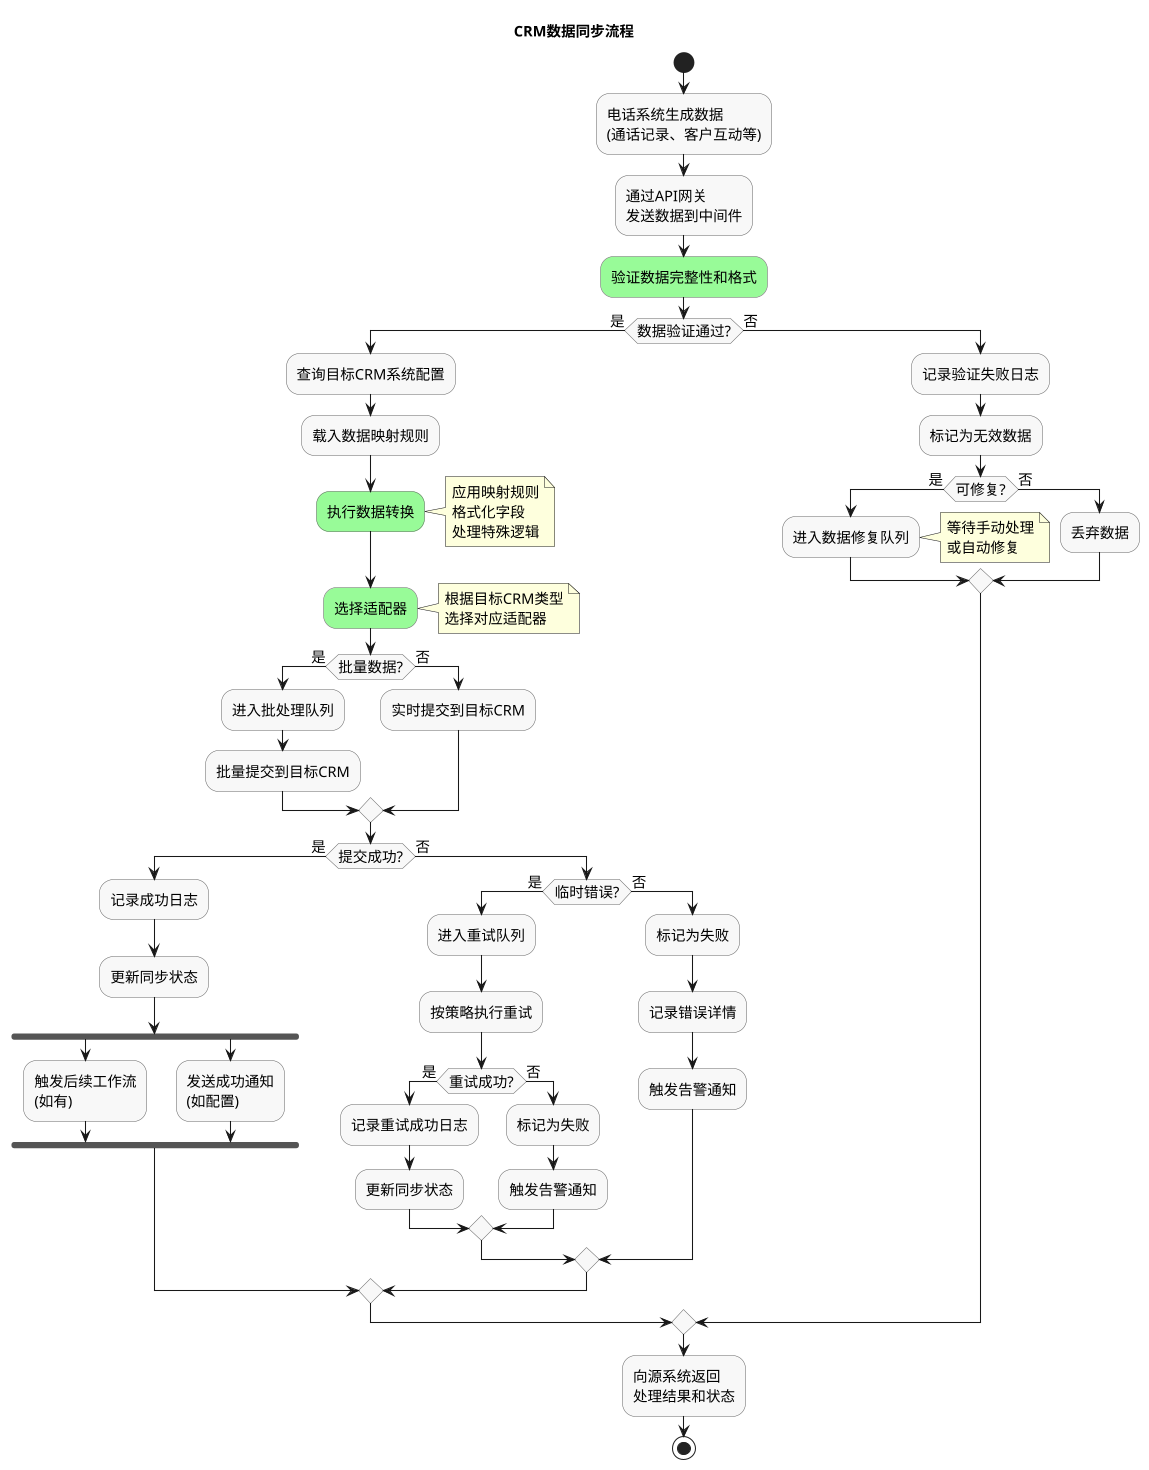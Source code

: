 @startuml CRM数据同步流程

!define RECTANGLE class
skinparam dpi 100
skinparam backgroundColor white
skinparam defaultFontName Microsoft YaHei
skinparam defaultFontSize 14
skinparam activityBorderColor #666666
skinparam activityBackgroundColor #f8f8f8

title CRM数据同步流程

start
:电话系统生成数据\n(通话记录、客户互动等);

:通过API网关\n发送数据到中间件;

#palegreen:验证数据完整性和格式;

if (数据验证通过?) then (是)
  :查询目标CRM系统配置;
  
  :载入数据映射规则;
  
  #palegreen:执行数据转换;
  note right: 应用映射规则\n格式化字段\n处理特殊逻辑
  
  #palegreen:选择适配器;
  note right: 根据目标CRM类型\n选择对应适配器
  
  if (批量数据?) then (是)
    :进入批处理队列;
    :批量提交到目标CRM;
  else (否)
    :实时提交到目标CRM;
  endif
  
  if (提交成功?) then (是)
    :记录成功日志;
    :更新同步状态;
    
    fork
      :触发后续工作流\n(如有);
    fork again
      :发送成功通知\n(如配置);
    end fork
    
  else (否)
    if (临时错误?) then (是)
      :进入重试队列;
      :按策略执行重试;
      if (重试成功?) then (是)
        :记录重试成功日志;
        :更新同步状态;
      else (否)
        :标记为失败;
        :触发告警通知;
      endif
    else (否)
      :标记为失败;
      :记录错误详情;
      :触发告警通知;
    endif
  endif
  
else (否)
  :记录验证失败日志;
  :标记为无效数据;
  if (可修复?) then (是)
    :进入数据修复队列;
    note right: 等待手动处理\n或自动修复
  else (否)
    :丢弃数据;
  endif
endif

:向源系统返回\n处理结果和状态;

stop

@enduml 